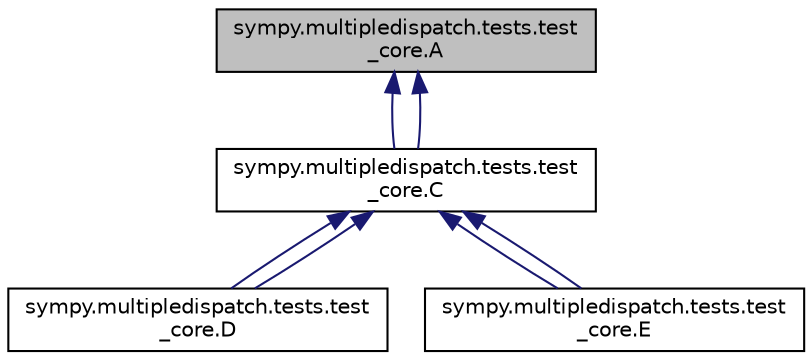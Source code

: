 digraph "sympy.multipledispatch.tests.test_core.A"
{
 // LATEX_PDF_SIZE
  edge [fontname="Helvetica",fontsize="10",labelfontname="Helvetica",labelfontsize="10"];
  node [fontname="Helvetica",fontsize="10",shape=record];
  Node1 [label="sympy.multipledispatch.tests.test\l_core.A",height=0.2,width=0.4,color="black", fillcolor="grey75", style="filled", fontcolor="black",tooltip=" "];
  Node1 -> Node2 [dir="back",color="midnightblue",fontsize="10",style="solid",fontname="Helvetica"];
  Node2 [label="sympy.multipledispatch.tests.test\l_core.C",height=0.2,width=0.4,color="black", fillcolor="white", style="filled",URL="$classsympy_1_1multipledispatch_1_1tests_1_1test__core_1_1C.html",tooltip=" "];
  Node2 -> Node3 [dir="back",color="midnightblue",fontsize="10",style="solid",fontname="Helvetica"];
  Node3 [label="sympy.multipledispatch.tests.test\l_core.D",height=0.2,width=0.4,color="black", fillcolor="white", style="filled",URL="$classsympy_1_1multipledispatch_1_1tests_1_1test__core_1_1D.html",tooltip=" "];
  Node2 -> Node3 [dir="back",color="midnightblue",fontsize="10",style="solid",fontname="Helvetica"];
  Node2 -> Node4 [dir="back",color="midnightblue",fontsize="10",style="solid",fontname="Helvetica"];
  Node4 [label="sympy.multipledispatch.tests.test\l_core.E",height=0.2,width=0.4,color="black", fillcolor="white", style="filled",URL="$classsympy_1_1multipledispatch_1_1tests_1_1test__core_1_1E.html",tooltip=" "];
  Node2 -> Node4 [dir="back",color="midnightblue",fontsize="10",style="solid",fontname="Helvetica"];
  Node1 -> Node2 [dir="back",color="midnightblue",fontsize="10",style="solid",fontname="Helvetica"];
}
